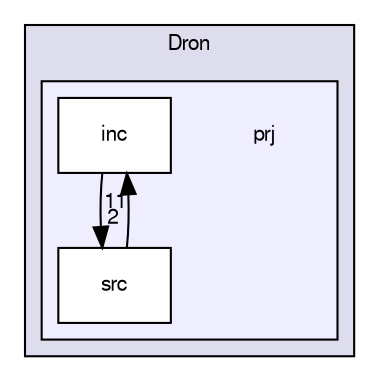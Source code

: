 digraph "/home/michal/Desktop/dron/Dron/prj" {
  compound=true
  node [ fontsize="10", fontname="FreeSans"];
  edge [ labelfontsize="10", labelfontname="FreeSans"];
  subgraph clusterdir_3a73eb9ef2e99bbb5be4f2de43b94998 {
    graph [ bgcolor="#ddddee", pencolor="black", label="Dron" fontname="FreeSans", fontsize="10", URL="dir_3a73eb9ef2e99bbb5be4f2de43b94998.html"]
  subgraph clusterdir_6ca29fe8855be2f9297c48b7f9531dc3 {
    graph [ bgcolor="#eeeeff", pencolor="black", label="" URL="dir_6ca29fe8855be2f9297c48b7f9531dc3.html"];
    dir_6ca29fe8855be2f9297c48b7f9531dc3 [shape=plaintext label="prj"];
    dir_3ffddfcbca87fb26749cd268b3af476d [shape=box label="inc" color="black" fillcolor="white" style="filled" URL="dir_3ffddfcbca87fb26749cd268b3af476d.html"];
    dir_65fdab7bf7f772fce1392fb9d8bbf0e8 [shape=box label="src" color="black" fillcolor="white" style="filled" URL="dir_65fdab7bf7f772fce1392fb9d8bbf0e8.html"];
  }
  }
  dir_65fdab7bf7f772fce1392fb9d8bbf0e8->dir_3ffddfcbca87fb26749cd268b3af476d [headlabel="11", labeldistance=1.5 headhref="dir_000009_000008.html"];
  dir_3ffddfcbca87fb26749cd268b3af476d->dir_65fdab7bf7f772fce1392fb9d8bbf0e8 [headlabel="2", labeldistance=1.5 headhref="dir_000008_000009.html"];
}
